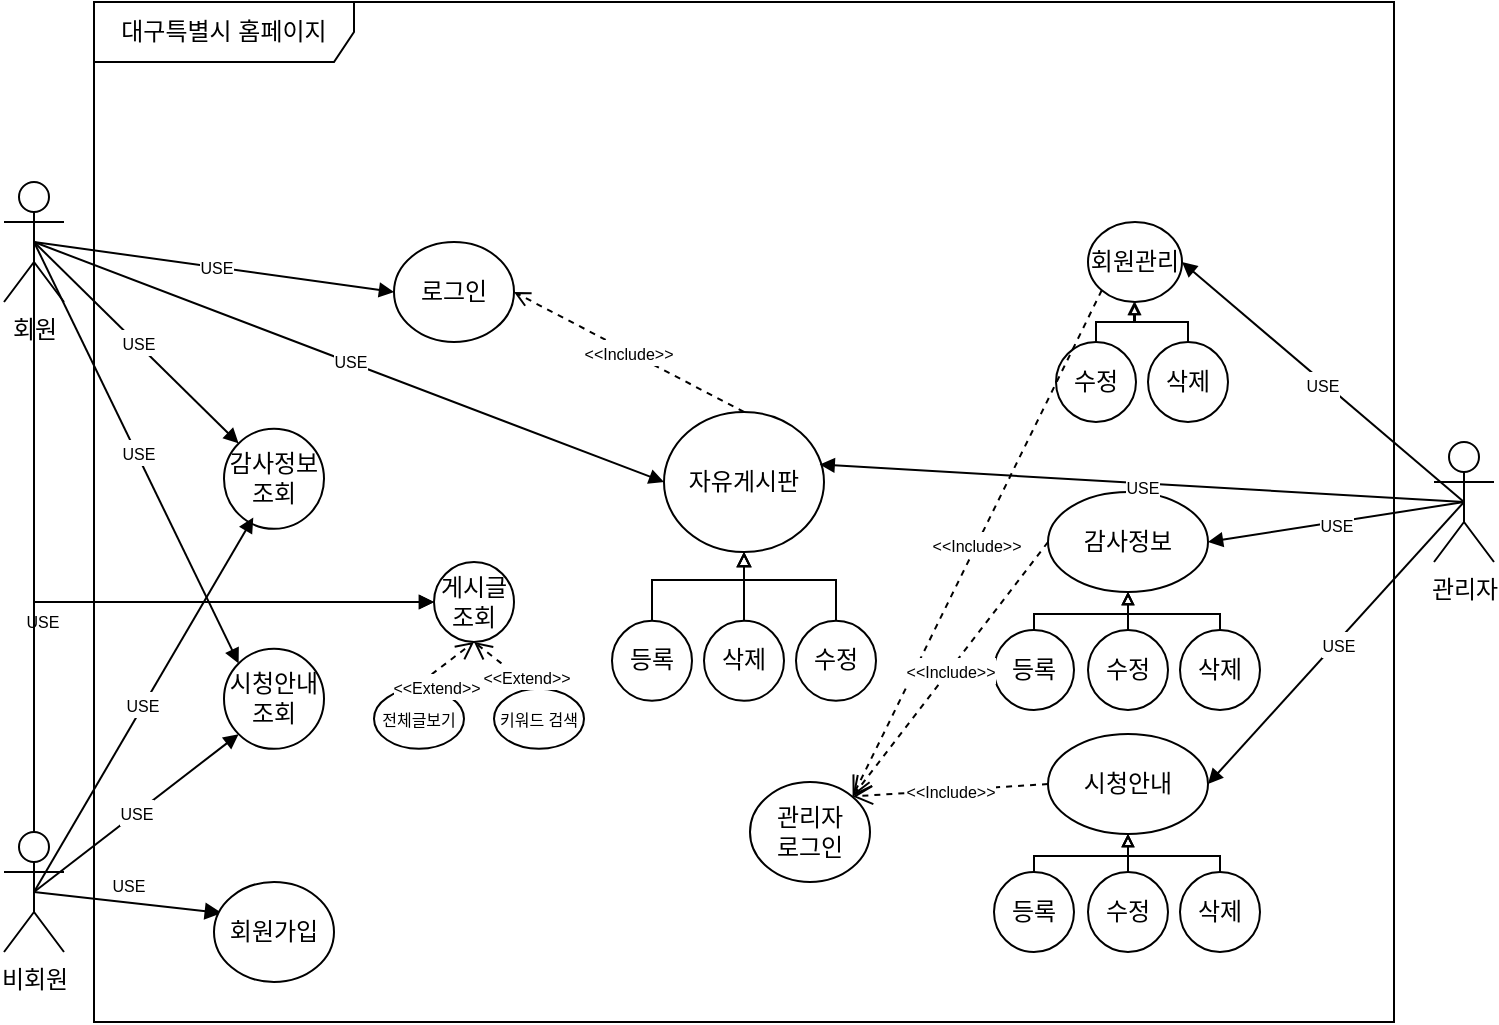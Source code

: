 <mxfile version="28.0.4">
  <diagram id="1GNc7JNVWh0fvsZwafnC" name="페이지-2">
    <mxGraphModel dx="1426" dy="849" grid="1" gridSize="10" guides="1" tooltips="1" connect="1" arrows="1" fold="1" page="1" pageScale="1" pageWidth="827" pageHeight="1169" math="0" shadow="0">
      <root>
        <mxCell id="0" />
        <mxCell id="1" parent="0" />
        <mxCell id="prphjMj8plXfg6p5t9-S-1" value="회원" style="shape=umlActor;verticalLabelPosition=bottom;verticalAlign=top;html=1;outlineConnect=0;" parent="1" vertex="1">
          <mxGeometry x="285" y="430" width="30" height="60" as="geometry" />
        </mxCell>
        <mxCell id="prphjMj8plXfg6p5t9-S-2" value="비회원" style="shape=umlActor;verticalLabelPosition=bottom;verticalAlign=top;html=1;outlineConnect=0;" parent="1" vertex="1">
          <mxGeometry x="285" y="755" width="30" height="60" as="geometry" />
        </mxCell>
        <mxCell id="prphjMj8plXfg6p5t9-S-3" value="관리자" style="shape=umlActor;verticalLabelPosition=bottom;verticalAlign=top;html=1;outlineConnect=0;" parent="1" vertex="1">
          <mxGeometry x="1000" y="560" width="30" height="60" as="geometry" />
        </mxCell>
        <mxCell id="prphjMj8plXfg6p5t9-S-4" value="대구특별시 홈페이지" style="shape=umlFrame;whiteSpace=wrap;html=1;pointerEvents=0;width=130;height=30;" parent="1" vertex="1">
          <mxGeometry x="330" y="340" width="650" height="510" as="geometry" />
        </mxCell>
        <mxCell id="prphjMj8plXfg6p5t9-S-5" value="" style="group" parent="1" vertex="1" connectable="0">
          <mxGeometry x="780" y="603.4" width="179" height="120" as="geometry" />
        </mxCell>
        <mxCell id="prphjMj8plXfg6p5t9-S-6" value="감사정보" style="ellipse;whiteSpace=wrap;html=1;" parent="prphjMj8plXfg6p5t9-S-5" vertex="1">
          <mxGeometry x="27" y="-18.4" width="80" height="50" as="geometry" />
        </mxCell>
        <mxCell id="prphjMj8plXfg6p5t9-S-8" value="" style="edgeStyle=orthogonalEdgeStyle;rounded=0;orthogonalLoop=1;jettySize=auto;html=1;endArrow=block;endFill=0;endSize=4;exitX=0.5;exitY=0;exitDx=0;exitDy=0;entryX=0.5;entryY=1;entryDx=0;entryDy=0;" parent="prphjMj8plXfg6p5t9-S-5" source="prphjMj8plXfg6p5t9-S-9" target="prphjMj8plXfg6p5t9-S-6" edge="1">
          <mxGeometry relative="1" as="geometry">
            <Array as="points">
              <mxPoint x="67" y="37.6" />
              <mxPoint x="67" y="37.6" />
            </Array>
          </mxGeometry>
        </mxCell>
        <mxCell id="prphjMj8plXfg6p5t9-S-9" value="수정" style="ellipse;whiteSpace=wrap;html=1;aspect=fixed;" parent="prphjMj8plXfg6p5t9-S-5" vertex="1">
          <mxGeometry x="47" y="50.6" width="40" height="40" as="geometry" />
        </mxCell>
        <mxCell id="prphjMj8plXfg6p5t9-S-10" value="" style="edgeStyle=orthogonalEdgeStyle;rounded=0;orthogonalLoop=1;jettySize=auto;html=1;endArrow=block;endFill=0;endSize=4;exitX=0.5;exitY=0;exitDx=0;exitDy=0;entryX=0.5;entryY=1;entryDx=0;entryDy=0;" parent="prphjMj8plXfg6p5t9-S-5" source="prphjMj8plXfg6p5t9-S-11" target="prphjMj8plXfg6p5t9-S-6" edge="1">
          <mxGeometry relative="1" as="geometry">
            <Array as="points">
              <mxPoint x="113" y="42.6" />
              <mxPoint x="67" y="42.6" />
            </Array>
          </mxGeometry>
        </mxCell>
        <mxCell id="prphjMj8plXfg6p5t9-S-11" value="삭제" style="ellipse;whiteSpace=wrap;html=1;aspect=fixed;" parent="prphjMj8plXfg6p5t9-S-5" vertex="1">
          <mxGeometry x="93" y="50.6" width="40" height="40" as="geometry" />
        </mxCell>
        <mxCell id="prphjMj8plXfg6p5t9-S-13" value="" style="edgeStyle=orthogonalEdgeStyle;rounded=0;orthogonalLoop=1;jettySize=auto;html=1;entryX=0.5;entryY=1;entryDx=0;entryDy=0;endArrow=block;endFill=0;endSize=4;" parent="prphjMj8plXfg6p5t9-S-5" source="prphjMj8plXfg6p5t9-S-14" target="prphjMj8plXfg6p5t9-S-6" edge="1">
          <mxGeometry relative="1" as="geometry">
            <Array as="points">
              <mxPoint x="43" y="42.6" />
              <mxPoint x="64" y="42.6" />
            </Array>
          </mxGeometry>
        </mxCell>
        <mxCell id="prphjMj8plXfg6p5t9-S-14" value="등록" style="ellipse;whiteSpace=wrap;html=1;aspect=fixed;" parent="prphjMj8plXfg6p5t9-S-5" vertex="1">
          <mxGeometry y="50.6" width="40" height="40" as="geometry" />
        </mxCell>
        <mxCell id="prphjMj8plXfg6p5t9-S-15" value="&lt;font style=&quot;font-size: 8px;&quot;&gt;USE&lt;/font&gt;" style="html=1;verticalAlign=bottom;endArrow=block;curved=0;rounded=0;entryX=0.065;entryY=0.31;entryDx=0;entryDy=0;entryPerimeter=0;exitX=0.5;exitY=0.5;exitDx=0;exitDy=0;exitPerimeter=0;" parent="1" source="prphjMj8plXfg6p5t9-S-2" target="prphjMj8plXfg6p5t9-S-17" edge="1">
          <mxGeometry width="80" relative="1" as="geometry">
            <mxPoint x="610" y="700" as="sourcePoint" />
            <mxPoint x="690" y="700" as="targetPoint" />
          </mxGeometry>
        </mxCell>
        <mxCell id="prphjMj8plXfg6p5t9-S-16" value="로그인" style="strokeWidth=1;html=1;shape=mxgraph.flowchart.start_1;whiteSpace=wrap;" parent="1" vertex="1">
          <mxGeometry x="480" y="460" width="60" height="50" as="geometry" />
        </mxCell>
        <mxCell id="prphjMj8plXfg6p5t9-S-17" value="회원가입" style="strokeWidth=1;html=1;shape=mxgraph.flowchart.start_1;whiteSpace=wrap;" parent="1" vertex="1">
          <mxGeometry x="390" y="780" width="60" height="50" as="geometry" />
        </mxCell>
        <mxCell id="prphjMj8plXfg6p5t9-S-18" value="" style="endArrow=block;endFill=1;endSize=5;html=1;rounded=0;entryX=1;entryY=0.5;entryDx=0;entryDy=0;exitX=0.5;exitY=0.5;exitDx=0;exitDy=0;exitPerimeter=0;" parent="1" source="prphjMj8plXfg6p5t9-S-3" target="prphjMj8plXfg6p5t9-S-6" edge="1">
          <mxGeometry width="160" relative="1" as="geometry">
            <mxPoint x="780" y="510" as="sourcePoint" />
            <mxPoint x="940" y="510" as="targetPoint" />
          </mxGeometry>
        </mxCell>
        <mxCell id="prphjMj8plXfg6p5t9-S-19" value="&lt;font style=&quot;font-size: 8px;&quot;&gt;USE&lt;/font&gt;" style="edgeLabel;html=1;align=center;verticalAlign=middle;resizable=0;points=[];" parent="prphjMj8plXfg6p5t9-S-18" vertex="1" connectable="0">
          <mxGeometry x="0.0" y="1" relative="1" as="geometry">
            <mxPoint as="offset" />
          </mxGeometry>
        </mxCell>
        <mxCell id="prphjMj8plXfg6p5t9-S-32" value="&lt;font style=&quot;font-size: 8px;&quot;&gt;&amp;lt;&amp;lt;Include&amp;gt;&amp;gt;&lt;/font&gt;" style="endArrow=open;endSize=6;dashed=1;html=1;rounded=0;exitX=0.5;exitY=0;exitDx=0;exitDy=0;entryX=1;entryY=0.5;entryDx=0;entryDy=0;entryPerimeter=0;" parent="1" source="prphjMj8plXfg6p5t9-S-39" target="prphjMj8plXfg6p5t9-S-16" edge="1">
          <mxGeometry width="160" relative="1" as="geometry">
            <mxPoint x="580" y="473.4" as="sourcePoint" />
            <mxPoint x="740" y="473.4" as="targetPoint" />
          </mxGeometry>
        </mxCell>
        <mxCell id="cyap4YPfdqI9_J-G0vkb-10" style="edgeStyle=orthogonalEdgeStyle;rounded=0;orthogonalLoop=1;jettySize=auto;html=1;exitX=0.5;exitY=0;exitDx=0;exitDy=0;endArrow=block;endFill=0;startSize=5;endSize=5;" edge="1" parent="1" source="prphjMj8plXfg6p5t9-S-33">
          <mxGeometry relative="1" as="geometry">
            <mxPoint x="655" y="615" as="targetPoint" />
          </mxGeometry>
        </mxCell>
        <mxCell id="prphjMj8plXfg6p5t9-S-33" value="삭제" style="ellipse;whiteSpace=wrap;html=1;aspect=fixed;" parent="1" vertex="1">
          <mxGeometry x="635" y="649.4" width="40" height="40" as="geometry" />
        </mxCell>
        <mxCell id="cyap4YPfdqI9_J-G0vkb-9" style="edgeStyle=orthogonalEdgeStyle;rounded=0;orthogonalLoop=1;jettySize=auto;html=1;entryX=0.5;entryY=1;entryDx=0;entryDy=0;endArrow=block;endFill=0;startSize=5;endSize=5;" edge="1" parent="1" source="prphjMj8plXfg6p5t9-S-34" target="prphjMj8plXfg6p5t9-S-39">
          <mxGeometry relative="1" as="geometry">
            <Array as="points">
              <mxPoint x="609" y="629" />
              <mxPoint x="655" y="629" />
            </Array>
          </mxGeometry>
        </mxCell>
        <mxCell id="prphjMj8plXfg6p5t9-S-34" value="등록" style="ellipse;whiteSpace=wrap;html=1;aspect=fixed;" parent="1" vertex="1">
          <mxGeometry x="589" y="649.4" width="40" height="40" as="geometry" />
        </mxCell>
        <mxCell id="cyap4YPfdqI9_J-G0vkb-6" style="edgeStyle=orthogonalEdgeStyle;rounded=0;orthogonalLoop=1;jettySize=auto;html=1;exitX=0.5;exitY=0;exitDx=0;exitDy=0;endArrow=block;endFill=0;startSize=5;endSize=5;" edge="1" parent="1" source="prphjMj8plXfg6p5t9-S-35" target="prphjMj8plXfg6p5t9-S-39">
          <mxGeometry relative="1" as="geometry">
            <Array as="points">
              <mxPoint x="701" y="629" />
              <mxPoint x="655" y="629" />
            </Array>
          </mxGeometry>
        </mxCell>
        <mxCell id="prphjMj8plXfg6p5t9-S-35" value="수정" style="ellipse;whiteSpace=wrap;html=1;aspect=fixed;" parent="1" vertex="1">
          <mxGeometry x="681" y="649.4" width="40" height="40" as="geometry" />
        </mxCell>
        <mxCell id="prphjMj8plXfg6p5t9-S-39" value="자유게시판" style="ellipse;whiteSpace=wrap;html=1;" parent="1" vertex="1">
          <mxGeometry x="615" y="545" width="80" height="70" as="geometry" />
        </mxCell>
        <mxCell id="prphjMj8plXfg6p5t9-S-40" value="" style="endArrow=block;endFill=1;endSize=5;html=1;rounded=0;entryX=0;entryY=0.5;entryDx=0;entryDy=0;exitX=0.5;exitY=0.5;exitDx=0;exitDy=0;exitPerimeter=0;" parent="1" source="prphjMj8plXfg6p5t9-S-1" target="prphjMj8plXfg6p5t9-S-39" edge="1">
          <mxGeometry width="160" relative="1" as="geometry">
            <mxPoint x="370" y="534" as="sourcePoint" />
            <mxPoint x="742" y="490" as="targetPoint" />
          </mxGeometry>
        </mxCell>
        <mxCell id="prphjMj8plXfg6p5t9-S-41" value="&lt;font style=&quot;font-size: 8px;&quot;&gt;USE&lt;/font&gt;" style="edgeLabel;html=1;align=center;verticalAlign=middle;resizable=0;points=[];" parent="prphjMj8plXfg6p5t9-S-40" vertex="1" connectable="0">
          <mxGeometry x="0.0" y="1" relative="1" as="geometry">
            <mxPoint as="offset" />
          </mxGeometry>
        </mxCell>
        <mxCell id="prphjMj8plXfg6p5t9-S-44" value="" style="endArrow=block;endFill=1;endSize=5;html=1;rounded=0;entryX=1;entryY=0.5;entryDx=0;entryDy=0;exitX=0.5;exitY=0.5;exitDx=0;exitDy=0;exitPerimeter=0;" parent="1" source="prphjMj8plXfg6p5t9-S-3" target="HbuPG1Vowg-ZF2H3N5YU-6" edge="1">
          <mxGeometry width="160" relative="1" as="geometry">
            <mxPoint x="1051" y="803" as="sourcePoint" />
            <mxPoint x="883.88" y="714.25" as="targetPoint" />
          </mxGeometry>
        </mxCell>
        <mxCell id="prphjMj8plXfg6p5t9-S-45" value="&lt;font style=&quot;font-size: 8px;&quot;&gt;USE&lt;/font&gt;" style="edgeLabel;html=1;align=center;verticalAlign=middle;resizable=0;points=[];" parent="prphjMj8plXfg6p5t9-S-44" vertex="1" connectable="0">
          <mxGeometry x="0.0" y="1" relative="1" as="geometry">
            <mxPoint as="offset" />
          </mxGeometry>
        </mxCell>
        <mxCell id="prphjMj8plXfg6p5t9-S-47" value="" style="endArrow=block;endFill=1;endSize=5;html=1;rounded=0;entryX=0.973;entryY=0.375;entryDx=0;entryDy=0;entryPerimeter=0;exitX=0.5;exitY=0.5;exitDx=0;exitDy=0;exitPerimeter=0;" parent="1" source="prphjMj8plXfg6p5t9-S-3" target="prphjMj8plXfg6p5t9-S-39" edge="1">
          <mxGeometry width="160" relative="1" as="geometry">
            <mxPoint x="1143" y="719" as="sourcePoint" />
            <mxPoint x="790" y="550" as="targetPoint" />
          </mxGeometry>
        </mxCell>
        <mxCell id="prphjMj8plXfg6p5t9-S-48" value="&lt;font style=&quot;font-size: 8px;&quot;&gt;USE&lt;/font&gt;" style="edgeLabel;html=1;align=center;verticalAlign=middle;resizable=0;points=[];" parent="prphjMj8plXfg6p5t9-S-47" vertex="1" connectable="0">
          <mxGeometry x="0.0" y="1" relative="1" as="geometry">
            <mxPoint as="offset" />
          </mxGeometry>
        </mxCell>
        <mxCell id="prphjMj8plXfg6p5t9-S-49" value="" style="endArrow=block;endFill=1;endSize=5;html=1;rounded=0;entryX=0;entryY=0.5;entryDx=0;entryDy=0;entryPerimeter=0;exitX=0.5;exitY=0.5;exitDx=0;exitDy=0;exitPerimeter=0;" parent="1" source="prphjMj8plXfg6p5t9-S-1" target="prphjMj8plXfg6p5t9-S-16" edge="1">
          <mxGeometry width="160" relative="1" as="geometry">
            <mxPoint x="280" y="520" as="sourcePoint" />
            <mxPoint x="487" y="633" as="targetPoint" />
          </mxGeometry>
        </mxCell>
        <mxCell id="prphjMj8plXfg6p5t9-S-50" value="&lt;font style=&quot;font-size: 8px;&quot;&gt;USE&lt;/font&gt;" style="edgeLabel;html=1;align=center;verticalAlign=middle;resizable=0;points=[];" parent="prphjMj8plXfg6p5t9-S-49" vertex="1" connectable="0">
          <mxGeometry x="0.0" y="1" relative="1" as="geometry">
            <mxPoint as="offset" />
          </mxGeometry>
        </mxCell>
        <mxCell id="prphjMj8plXfg6p5t9-S-51" value="게시글&lt;div&gt;조회&lt;/div&gt;" style="ellipse;whiteSpace=wrap;html=1;aspect=fixed;" parent="1" vertex="1">
          <mxGeometry x="500" y="620" width="40" height="40" as="geometry" />
        </mxCell>
        <mxCell id="prphjMj8plXfg6p5t9-S-52" value="&lt;font style=&quot;font-size: 8px;&quot;&gt;전체글보기&lt;/font&gt;" style="strokeWidth=1;html=1;shape=mxgraph.flowchart.start_1;whiteSpace=wrap;" parent="1" vertex="1">
          <mxGeometry x="470" y="683.4" width="45" height="30" as="geometry" />
        </mxCell>
        <mxCell id="prphjMj8plXfg6p5t9-S-53" value="&lt;font style=&quot;font-size: 8px;&quot;&gt;키워드 검색&lt;/font&gt;" style="strokeWidth=1;html=1;shape=mxgraph.flowchart.start_1;whiteSpace=wrap;" parent="1" vertex="1">
          <mxGeometry x="530" y="683.4" width="45" height="30" as="geometry" />
        </mxCell>
        <mxCell id="prphjMj8plXfg6p5t9-S-54" value="&lt;font style=&quot;font-size: 8px;&quot;&gt;&amp;lt;&amp;lt;Extend&amp;gt;&amp;gt;&lt;/font&gt;" style="endArrow=open;endSize=7;dashed=1;html=1;rounded=0;exitX=0.429;exitY=0;exitDx=0;exitDy=0;exitPerimeter=0;entryX=0.5;entryY=1;entryDx=0;entryDy=0;" parent="1" source="prphjMj8plXfg6p5t9-S-52" target="prphjMj8plXfg6p5t9-S-51" edge="1">
          <mxGeometry x="-0.487" y="-6" width="160" relative="1" as="geometry">
            <mxPoint x="445" y="624.4" as="sourcePoint" />
            <mxPoint x="605" y="624.4" as="targetPoint" />
            <mxPoint as="offset" />
          </mxGeometry>
        </mxCell>
        <mxCell id="prphjMj8plXfg6p5t9-S-55" value="&lt;font style=&quot;font-size: 8px;&quot;&gt;&amp;lt;&amp;lt;Extend&amp;gt;&amp;gt;&lt;/font&gt;" style="endArrow=open;endSize=7;dashed=1;html=1;rounded=0;exitX=0.398;exitY=-0.054;exitDx=0;exitDy=0;exitPerimeter=0;entryX=0.5;entryY=1;entryDx=0;entryDy=0;" parent="1" source="prphjMj8plXfg6p5t9-S-53" target="prphjMj8plXfg6p5t9-S-51" edge="1">
          <mxGeometry x="-0.738" y="-3" width="160" relative="1" as="geometry">
            <mxPoint x="635" y="719.4" as="sourcePoint" />
            <mxPoint x="642" y="654.4" as="targetPoint" />
            <mxPoint as="offset" />
          </mxGeometry>
        </mxCell>
        <mxCell id="prphjMj8plXfg6p5t9-S-56" value="" style="endArrow=block;endFill=1;endSize=5;html=1;rounded=0;entryX=0;entryY=0.5;entryDx=0;entryDy=0;exitX=0.5;exitY=0.5;exitDx=0;exitDy=0;exitPerimeter=0;" parent="1" source="prphjMj8plXfg6p5t9-S-1" target="prphjMj8plXfg6p5t9-S-51" edge="1">
          <mxGeometry width="160" relative="1" as="geometry">
            <mxPoint x="330" y="640" as="sourcePoint" />
            <mxPoint x="420" y="640" as="targetPoint" />
            <Array as="points">
              <mxPoint x="300" y="510" />
              <mxPoint x="300" y="640" />
            </Array>
          </mxGeometry>
        </mxCell>
        <mxCell id="prphjMj8plXfg6p5t9-S-57" value="&lt;font style=&quot;font-size: 8px;&quot;&gt;USE&lt;/font&gt;" style="edgeLabel;html=1;align=center;verticalAlign=middle;resizable=0;points=[];" parent="prphjMj8plXfg6p5t9-S-56" vertex="1" connectable="0">
          <mxGeometry x="0.0" y="1" relative="1" as="geometry">
            <mxPoint x="-6" y="10" as="offset" />
          </mxGeometry>
        </mxCell>
        <mxCell id="prphjMj8plXfg6p5t9-S-58" value="" style="endArrow=block;endFill=1;endSize=5;html=1;rounded=0;entryX=0;entryY=0.5;entryDx=0;entryDy=0;exitX=0.5;exitY=0;exitDx=0;exitDy=0;exitPerimeter=0;" parent="1" target="prphjMj8plXfg6p5t9-S-51" edge="1" source="prphjMj8plXfg6p5t9-S-2">
          <mxGeometry width="160" relative="1" as="geometry">
            <mxPoint x="290" y="750" as="sourcePoint" />
            <mxPoint x="356" y="812" as="targetPoint" />
            <Array as="points">
              <mxPoint x="300" y="740" />
              <mxPoint x="300" y="640" />
            </Array>
          </mxGeometry>
        </mxCell>
        <mxCell id="prphjMj8plXfg6p5t9-S-59" value="관리자&lt;div&gt;로그인&lt;/div&gt;" style="strokeWidth=1;html=1;shape=mxgraph.flowchart.start_1;whiteSpace=wrap;" parent="1" vertex="1">
          <mxGeometry x="658" y="730" width="60" height="50" as="geometry" />
        </mxCell>
        <mxCell id="prphjMj8plXfg6p5t9-S-60" value="" style="group" parent="1" vertex="1" connectable="0">
          <mxGeometry x="750" y="440" width="179" height="120" as="geometry" />
        </mxCell>
        <mxCell id="prphjMj8plXfg6p5t9-S-61" value="회원관리" style="ellipse;whiteSpace=wrap;html=1;" parent="prphjMj8plXfg6p5t9-S-60" vertex="1">
          <mxGeometry x="77" y="10" width="47" height="40" as="geometry" />
        </mxCell>
        <mxCell id="prphjMj8plXfg6p5t9-S-63" value="수정" style="ellipse;whiteSpace=wrap;html=1;aspect=fixed;" parent="prphjMj8plXfg6p5t9-S-60" vertex="1">
          <mxGeometry x="61" y="70" width="40" height="40" as="geometry" />
        </mxCell>
        <mxCell id="prphjMj8plXfg6p5t9-S-64" value="" style="edgeStyle=orthogonalEdgeStyle;rounded=0;orthogonalLoop=1;jettySize=auto;html=1;endArrow=block;endFill=0;endSize=4;entryX=0.5;entryY=1;entryDx=0;entryDy=0;exitX=0.5;exitY=0;exitDx=0;exitDy=0;" parent="prphjMj8plXfg6p5t9-S-60" source="prphjMj8plXfg6p5t9-S-65" target="prphjMj8plXfg6p5t9-S-61" edge="1">
          <mxGeometry relative="1" as="geometry">
            <Array as="points">
              <mxPoint x="101" y="60" />
            </Array>
            <mxPoint x="110" y="60" as="targetPoint" />
          </mxGeometry>
        </mxCell>
        <mxCell id="prphjMj8plXfg6p5t9-S-65" value="삭제" style="ellipse;whiteSpace=wrap;html=1;aspect=fixed;" parent="prphjMj8plXfg6p5t9-S-60" vertex="1">
          <mxGeometry x="107" y="70" width="40" height="40" as="geometry" />
        </mxCell>
        <mxCell id="cyap4YPfdqI9_J-G0vkb-4" value="" style="edgeStyle=orthogonalEdgeStyle;rounded=0;orthogonalLoop=1;jettySize=auto;html=1;endArrow=block;endFill=0;endSize=4;entryX=0.5;entryY=1;entryDx=0;entryDy=0;exitX=0.5;exitY=0;exitDx=0;exitDy=0;" edge="1" parent="prphjMj8plXfg6p5t9-S-60" source="prphjMj8plXfg6p5t9-S-63" target="prphjMj8plXfg6p5t9-S-61">
          <mxGeometry relative="1" as="geometry">
            <Array as="points">
              <mxPoint x="81" y="60" />
              <mxPoint x="100" y="60" />
              <mxPoint x="100" y="50" />
            </Array>
            <mxPoint x="136" y="80" as="sourcePoint" />
            <mxPoint x="110" y="60" as="targetPoint" />
          </mxGeometry>
        </mxCell>
        <mxCell id="prphjMj8plXfg6p5t9-S-66" value="" style="endArrow=block;endFill=1;endSize=5;html=1;rounded=0;entryX=1;entryY=0.5;entryDx=0;entryDy=0;exitX=0.5;exitY=0.5;exitDx=0;exitDy=0;exitPerimeter=0;" parent="1" source="prphjMj8plXfg6p5t9-S-3" target="prphjMj8plXfg6p5t9-S-61" edge="1">
          <mxGeometry width="160" relative="1" as="geometry">
            <mxPoint x="957" y="492" as="sourcePoint" />
            <mxPoint x="890" y="400" as="targetPoint" />
          </mxGeometry>
        </mxCell>
        <mxCell id="prphjMj8plXfg6p5t9-S-67" value="&lt;font style=&quot;font-size: 8px;&quot;&gt;USE&lt;/font&gt;" style="edgeLabel;html=1;align=center;verticalAlign=middle;resizable=0;points=[];" parent="prphjMj8plXfg6p5t9-S-66" vertex="1" connectable="0">
          <mxGeometry x="0.0" y="1" relative="1" as="geometry">
            <mxPoint as="offset" />
          </mxGeometry>
        </mxCell>
        <mxCell id="prphjMj8plXfg6p5t9-S-68" value="&lt;font style=&quot;font-size: 8px;&quot;&gt;&amp;lt;&amp;lt;Include&amp;gt;&amp;gt;&lt;/font&gt;" style="endArrow=open;endSize=8;dashed=1;html=1;rounded=0;entryX=0.855;entryY=0.145;entryDx=0;entryDy=0;entryPerimeter=0;exitX=0;exitY=1;exitDx=0;exitDy=0;" parent="1" source="prphjMj8plXfg6p5t9-S-61" target="prphjMj8plXfg6p5t9-S-59" edge="1">
          <mxGeometry x="0.003" width="160" relative="1" as="geometry">
            <mxPoint x="820" y="430" as="sourcePoint" />
            <mxPoint x="770" y="500" as="targetPoint" />
            <mxPoint as="offset" />
          </mxGeometry>
        </mxCell>
        <mxCell id="prphjMj8plXfg6p5t9-S-70" value="시청안내 조회" style="ellipse;whiteSpace=wrap;html=1;aspect=fixed;" parent="1" vertex="1">
          <mxGeometry x="395" y="663.4" width="50" height="50" as="geometry" />
        </mxCell>
        <mxCell id="prphjMj8plXfg6p5t9-S-72" value="감사정보&lt;div&gt;조회&lt;/div&gt;" style="ellipse;whiteSpace=wrap;html=1;aspect=fixed;" parent="1" vertex="1">
          <mxGeometry x="395" y="553.4" width="50" height="50" as="geometry" />
        </mxCell>
        <mxCell id="prphjMj8plXfg6p5t9-S-73" value="" style="endArrow=block;endFill=1;endSize=5;html=1;rounded=0;entryX=0;entryY=0;entryDx=0;entryDy=0;exitX=0.5;exitY=0.5;exitDx=0;exitDy=0;exitPerimeter=0;" parent="1" source="prphjMj8plXfg6p5t9-S-1" target="prphjMj8plXfg6p5t9-S-72" edge="1">
          <mxGeometry width="160" relative="1" as="geometry">
            <mxPoint x="340" y="583.0" as="sourcePoint" />
            <mxPoint x="540" y="540" as="targetPoint" />
          </mxGeometry>
        </mxCell>
        <mxCell id="prphjMj8plXfg6p5t9-S-74" value="&lt;font style=&quot;font-size: 8px;&quot;&gt;USE&lt;/font&gt;" style="edgeLabel;html=1;align=center;verticalAlign=middle;resizable=0;points=[];" parent="prphjMj8plXfg6p5t9-S-73" vertex="1" connectable="0">
          <mxGeometry x="0.0" y="1" relative="1" as="geometry">
            <mxPoint as="offset" />
          </mxGeometry>
        </mxCell>
        <mxCell id="prphjMj8plXfg6p5t9-S-75" value="" style="endArrow=block;endFill=1;endSize=5;html=1;rounded=0;entryX=0;entryY=0;entryDx=0;entryDy=0;exitX=0.5;exitY=0.5;exitDx=0;exitDy=0;exitPerimeter=0;" parent="1" source="prphjMj8plXfg6p5t9-S-1" target="prphjMj8plXfg6p5t9-S-70" edge="1">
          <mxGeometry width="160" relative="1" as="geometry">
            <mxPoint x="310" y="490" as="sourcePoint" />
            <mxPoint x="540" y="560" as="targetPoint" />
          </mxGeometry>
        </mxCell>
        <mxCell id="prphjMj8plXfg6p5t9-S-76" value="&lt;font style=&quot;font-size: 8px;&quot;&gt;USE&lt;/font&gt;" style="edgeLabel;html=1;align=center;verticalAlign=middle;resizable=0;points=[];" parent="prphjMj8plXfg6p5t9-S-75" vertex="1" connectable="0">
          <mxGeometry x="0.0" y="1" relative="1" as="geometry">
            <mxPoint as="offset" />
          </mxGeometry>
        </mxCell>
        <mxCell id="prphjMj8plXfg6p5t9-S-80" value="" style="endArrow=block;endFill=1;endSize=5;html=1;rounded=0;entryX=0.293;entryY=0.886;entryDx=0;entryDy=0;entryPerimeter=0;exitX=0.5;exitY=0.5;exitDx=0;exitDy=0;exitPerimeter=0;" parent="1" source="prphjMj8plXfg6p5t9-S-2" target="prphjMj8plXfg6p5t9-S-72" edge="1">
          <mxGeometry width="160" relative="1" as="geometry">
            <mxPoint x="370" y="723.0" as="sourcePoint" />
            <mxPoint x="570" y="680" as="targetPoint" />
          </mxGeometry>
        </mxCell>
        <mxCell id="prphjMj8plXfg6p5t9-S-81" value="&lt;font style=&quot;font-size: 8px;&quot;&gt;USE&lt;/font&gt;" style="edgeLabel;html=1;align=center;verticalAlign=middle;resizable=0;points=[];" parent="prphjMj8plXfg6p5t9-S-80" vertex="1" connectable="0">
          <mxGeometry x="0.0" y="1" relative="1" as="geometry">
            <mxPoint as="offset" />
          </mxGeometry>
        </mxCell>
        <mxCell id="prphjMj8plXfg6p5t9-S-82" value="" style="endArrow=block;endFill=1;endSize=5;html=1;rounded=0;entryX=0;entryY=1;entryDx=0;entryDy=0;exitX=0.5;exitY=0.5;exitDx=0;exitDy=0;exitPerimeter=0;" parent="1" source="prphjMj8plXfg6p5t9-S-2" target="prphjMj8plXfg6p5t9-S-70" edge="1">
          <mxGeometry width="160" relative="1" as="geometry">
            <mxPoint x="330" y="723.0" as="sourcePoint" />
            <mxPoint x="530" y="680" as="targetPoint" />
          </mxGeometry>
        </mxCell>
        <mxCell id="prphjMj8plXfg6p5t9-S-83" value="&lt;font style=&quot;font-size: 8px;&quot;&gt;USE&lt;/font&gt;" style="edgeLabel;html=1;align=center;verticalAlign=middle;resizable=0;points=[];" parent="prphjMj8plXfg6p5t9-S-82" vertex="1" connectable="0">
          <mxGeometry x="0.0" y="1" relative="1" as="geometry">
            <mxPoint as="offset" />
          </mxGeometry>
        </mxCell>
        <mxCell id="cK8WbH9ErtB56Dr2nwjq-2" value="&lt;font style=&quot;font-size: 8px;&quot;&gt;&amp;lt;&amp;lt;Include&amp;gt;&amp;gt;&lt;/font&gt;" style="endArrow=open;endSize=8;dashed=1;html=1;rounded=0;entryX=0.855;entryY=0.145;entryDx=0;entryDy=0;entryPerimeter=0;exitX=0;exitY=0.5;exitDx=0;exitDy=0;" parent="1" source="HbuPG1Vowg-ZF2H3N5YU-6" target="prphjMj8plXfg6p5t9-S-59" edge="1">
          <mxGeometry x="0.003" width="160" relative="1" as="geometry">
            <mxPoint x="807.378" y="728.428" as="sourcePoint" />
            <mxPoint x="859" y="620" as="targetPoint" />
            <mxPoint as="offset" />
          </mxGeometry>
        </mxCell>
        <mxCell id="cK8WbH9ErtB56Dr2nwjq-3" value="&lt;font style=&quot;font-size: 8px;&quot;&gt;&amp;lt;&amp;lt;Include&amp;gt;&amp;gt;&lt;/font&gt;" style="endArrow=open;endSize=8;dashed=1;html=1;rounded=0;entryX=0.855;entryY=0.145;entryDx=0;entryDy=0;entryPerimeter=0;exitX=0;exitY=0.5;exitDx=0;exitDy=0;" parent="1" source="prphjMj8plXfg6p5t9-S-6" target="prphjMj8plXfg6p5t9-S-59" edge="1">
          <mxGeometry x="0.003" width="160" relative="1" as="geometry">
            <mxPoint x="760" y="493" as="sourcePoint" />
            <mxPoint x="839" y="490" as="targetPoint" />
            <mxPoint as="offset" />
          </mxGeometry>
        </mxCell>
        <mxCell id="HbuPG1Vowg-ZF2H3N5YU-6" value="시청안내" style="ellipse;whiteSpace=wrap;html=1;" vertex="1" parent="1">
          <mxGeometry x="807" y="706.003" width="80" height="50" as="geometry" />
        </mxCell>
        <mxCell id="HbuPG1Vowg-ZF2H3N5YU-7" value="" style="edgeStyle=orthogonalEdgeStyle;rounded=0;orthogonalLoop=1;jettySize=auto;html=1;endArrow=block;endFill=0;endSize=4;exitX=0.5;exitY=0;exitDx=0;exitDy=0;entryX=0.5;entryY=1;entryDx=0;entryDy=0;" edge="1" parent="1" source="HbuPG1Vowg-ZF2H3N5YU-8" target="HbuPG1Vowg-ZF2H3N5YU-6">
          <mxGeometry relative="1" as="geometry">
            <Array as="points">
              <mxPoint x="847" y="762.003" />
              <mxPoint x="847" y="762.003" />
            </Array>
          </mxGeometry>
        </mxCell>
        <mxCell id="HbuPG1Vowg-ZF2H3N5YU-8" value="수정" style="ellipse;whiteSpace=wrap;html=1;aspect=fixed;" vertex="1" parent="1">
          <mxGeometry x="827" y="775.003" width="40" height="40" as="geometry" />
        </mxCell>
        <mxCell id="HbuPG1Vowg-ZF2H3N5YU-9" value="" style="edgeStyle=orthogonalEdgeStyle;rounded=0;orthogonalLoop=1;jettySize=auto;html=1;endArrow=block;endFill=0;endSize=4;exitX=0.5;exitY=0;exitDx=0;exitDy=0;entryX=0.5;entryY=1;entryDx=0;entryDy=0;" edge="1" parent="1" source="HbuPG1Vowg-ZF2H3N5YU-10" target="HbuPG1Vowg-ZF2H3N5YU-6">
          <mxGeometry relative="1" as="geometry">
            <Array as="points">
              <mxPoint x="893" y="767.003" />
              <mxPoint x="847" y="767.003" />
            </Array>
          </mxGeometry>
        </mxCell>
        <mxCell id="HbuPG1Vowg-ZF2H3N5YU-10" value="삭제" style="ellipse;whiteSpace=wrap;html=1;aspect=fixed;" vertex="1" parent="1">
          <mxGeometry x="873" y="775.003" width="40" height="40" as="geometry" />
        </mxCell>
        <mxCell id="HbuPG1Vowg-ZF2H3N5YU-11" value="" style="edgeStyle=orthogonalEdgeStyle;rounded=0;orthogonalLoop=1;jettySize=auto;html=1;entryX=0.5;entryY=1;entryDx=0;entryDy=0;endArrow=block;endFill=0;endSize=4;" edge="1" parent="1" source="HbuPG1Vowg-ZF2H3N5YU-12" target="HbuPG1Vowg-ZF2H3N5YU-6">
          <mxGeometry relative="1" as="geometry">
            <Array as="points">
              <mxPoint x="823" y="767.003" />
              <mxPoint x="844" y="767.003" />
            </Array>
          </mxGeometry>
        </mxCell>
        <mxCell id="HbuPG1Vowg-ZF2H3N5YU-12" value="등록" style="ellipse;whiteSpace=wrap;html=1;aspect=fixed;" vertex="1" parent="1">
          <mxGeometry x="780" y="775.003" width="40" height="40" as="geometry" />
        </mxCell>
      </root>
    </mxGraphModel>
  </diagram>
</mxfile>
